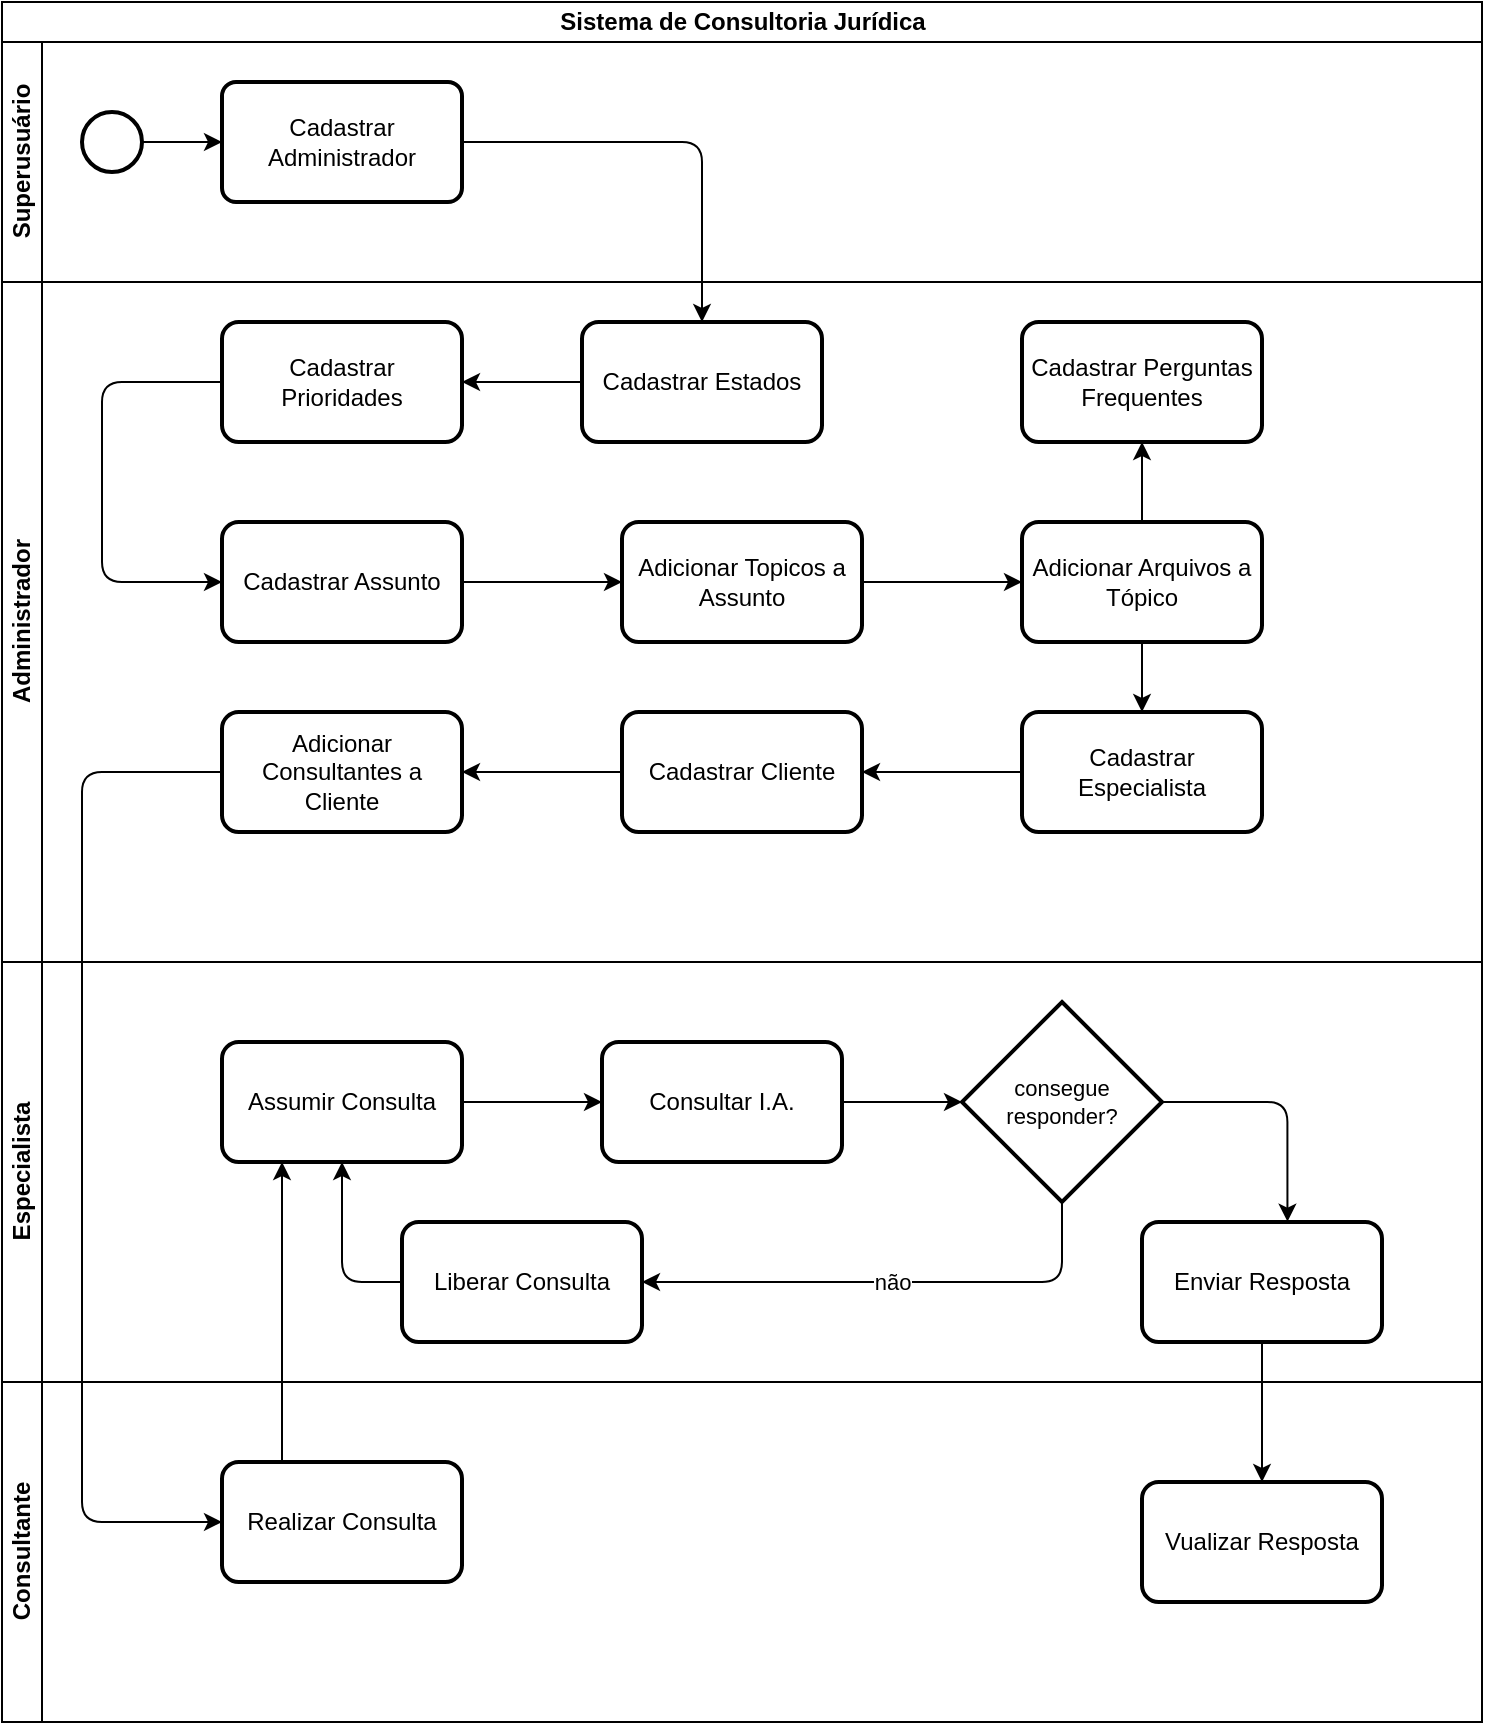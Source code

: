 <mxfile>
    <diagram id="FaBFSaCxRrT3q6eClwt_" name="Page-1">
        <mxGraphModel dx="932" dy="514" grid="1" gridSize="10" guides="1" tooltips="1" connect="1" arrows="1" fold="1" page="1" pageScale="1" pageWidth="850" pageHeight="1100" math="0" shadow="0">
            <root>
                <mxCell id="0"/>
                <mxCell id="1" parent="0"/>
                <mxCell id="6" value="Sistema de Consultoria Jurídica" style="swimlane;childLayout=stackLayout;resizeParent=1;resizeParentMax=0;horizontal=1;startSize=20;horizontalStack=0;html=1;" parent="1" vertex="1">
                    <mxGeometry x="40" y="30" width="740" height="860" as="geometry"/>
                </mxCell>
                <mxCell id="7" value="Superusuário" style="swimlane;startSize=20;horizontal=0;html=1;" parent="6" vertex="1">
                    <mxGeometry y="20" width="740" height="120" as="geometry"/>
                </mxCell>
                <mxCell id="12" style="edgeStyle=none;html=1;entryX=0;entryY=0.5;entryDx=0;entryDy=0;" parent="7" source="10" target="11" edge="1">
                    <mxGeometry relative="1" as="geometry"/>
                </mxCell>
                <mxCell id="10" value="" style="strokeWidth=2;html=1;shape=mxgraph.flowchart.start_2;whiteSpace=wrap;" parent="7" vertex="1">
                    <mxGeometry x="40" y="35" width="30" height="30" as="geometry"/>
                </mxCell>
                <mxCell id="11" value="Cadastrar Administrador" style="rounded=1;whiteSpace=wrap;html=1;absoluteArcSize=1;arcSize=14;strokeWidth=2;" parent="7" vertex="1">
                    <mxGeometry x="110" y="20" width="120" height="60" as="geometry"/>
                </mxCell>
                <mxCell id="8" value="Administrador" style="swimlane;startSize=20;horizontal=0;html=1;" parent="6" vertex="1">
                    <mxGeometry y="140" width="740" height="340" as="geometry"/>
                </mxCell>
                <mxCell id="16" value="" style="edgeStyle=none;html=1;" edge="1" parent="8" source="13" target="15">
                    <mxGeometry relative="1" as="geometry"/>
                </mxCell>
                <mxCell id="13" value="Cadastrar Assunto" style="whiteSpace=wrap;html=1;rounded=1;arcSize=14;strokeWidth=2;" vertex="1" parent="8">
                    <mxGeometry x="110" y="120" width="120" height="60" as="geometry"/>
                </mxCell>
                <mxCell id="18" value="" style="edgeStyle=none;html=1;" edge="1" parent="8" source="15" target="17">
                    <mxGeometry relative="1" as="geometry"/>
                </mxCell>
                <mxCell id="15" value="Adicionar Topicos a Assunto" style="whiteSpace=wrap;html=1;rounded=1;arcSize=14;strokeWidth=2;" vertex="1" parent="8">
                    <mxGeometry x="310" y="120" width="120" height="60" as="geometry"/>
                </mxCell>
                <mxCell id="38" style="edgeStyle=orthogonalEdgeStyle;shape=connector;rounded=1;html=1;entryX=0.5;entryY=1;entryDx=0;entryDy=0;labelBackgroundColor=default;strokeColor=default;fontFamily=Helvetica;fontSize=11;fontColor=default;endArrow=classic;" edge="1" parent="8" source="17" target="37">
                    <mxGeometry relative="1" as="geometry"/>
                </mxCell>
                <mxCell id="39" style="edgeStyle=orthogonalEdgeStyle;shape=connector;rounded=1;html=1;exitX=0.5;exitY=1;exitDx=0;exitDy=0;entryX=0.5;entryY=0;entryDx=0;entryDy=0;labelBackgroundColor=default;strokeColor=default;fontFamily=Helvetica;fontSize=11;fontColor=default;endArrow=classic;" edge="1" parent="8" source="17" target="36">
                    <mxGeometry relative="1" as="geometry"/>
                </mxCell>
                <mxCell id="17" value="Adicionar Arquivos a Tópico" style="whiteSpace=wrap;html=1;rounded=1;arcSize=14;strokeWidth=2;" vertex="1" parent="8">
                    <mxGeometry x="510" y="120" width="120" height="60" as="geometry"/>
                </mxCell>
                <mxCell id="25" style="edgeStyle=orthogonalEdgeStyle;shape=connector;rounded=1;html=1;entryX=0;entryY=0.5;entryDx=0;entryDy=0;labelBackgroundColor=default;strokeColor=default;fontFamily=Helvetica;fontSize=11;fontColor=default;endArrow=classic;exitX=0;exitY=0.5;exitDx=0;exitDy=0;" edge="1" parent="8" source="19" target="13">
                    <mxGeometry relative="1" as="geometry">
                        <Array as="points">
                            <mxPoint x="50" y="50"/>
                            <mxPoint x="50" y="150"/>
                        </Array>
                    </mxGeometry>
                </mxCell>
                <mxCell id="19" value="Cadastrar&lt;br&gt;Prioridades" style="whiteSpace=wrap;html=1;rounded=1;arcSize=14;strokeWidth=2;" vertex="1" parent="8">
                    <mxGeometry x="110" y="20" width="120" height="60" as="geometry"/>
                </mxCell>
                <mxCell id="24" style="edgeStyle=orthogonalEdgeStyle;shape=connector;rounded=1;html=1;entryX=1;entryY=0.5;entryDx=0;entryDy=0;labelBackgroundColor=default;strokeColor=default;fontFamily=Helvetica;fontSize=11;fontColor=default;endArrow=classic;" edge="1" parent="8" source="20" target="19">
                    <mxGeometry relative="1" as="geometry"/>
                </mxCell>
                <mxCell id="20" value="Cadastrar Estados" style="whiteSpace=wrap;html=1;rounded=1;arcSize=14;strokeWidth=2;" vertex="1" parent="8">
                    <mxGeometry x="290" y="20" width="120" height="60" as="geometry"/>
                </mxCell>
                <mxCell id="41" value="" style="edgeStyle=orthogonalEdgeStyle;shape=connector;rounded=1;html=1;labelBackgroundColor=default;strokeColor=default;fontFamily=Helvetica;fontSize=11;fontColor=default;endArrow=classic;" edge="1" parent="8" source="36" target="40">
                    <mxGeometry relative="1" as="geometry"/>
                </mxCell>
                <mxCell id="36" value="Cadastrar Especialista" style="whiteSpace=wrap;html=1;rounded=1;arcSize=14;strokeWidth=2;" vertex="1" parent="8">
                    <mxGeometry x="510" y="215" width="120" height="60" as="geometry"/>
                </mxCell>
                <mxCell id="37" value="Cadastrar Perguntas Frequentes" style="whiteSpace=wrap;html=1;rounded=1;arcSize=14;strokeWidth=2;" vertex="1" parent="8">
                    <mxGeometry x="510" y="20" width="120" height="60" as="geometry"/>
                </mxCell>
                <mxCell id="43" style="edgeStyle=orthogonalEdgeStyle;shape=connector;rounded=1;html=1;exitX=0;exitY=0.5;exitDx=0;exitDy=0;entryX=1;entryY=0.5;entryDx=0;entryDy=0;labelBackgroundColor=default;strokeColor=default;fontFamily=Helvetica;fontSize=11;fontColor=default;endArrow=classic;" edge="1" parent="8" source="40" target="42">
                    <mxGeometry relative="1" as="geometry"/>
                </mxCell>
                <mxCell id="40" value="Cadastrar Cliente" style="whiteSpace=wrap;html=1;rounded=1;arcSize=14;strokeWidth=2;" vertex="1" parent="8">
                    <mxGeometry x="310" y="215" width="120" height="60" as="geometry"/>
                </mxCell>
                <mxCell id="42" value="Adicionar Consultantes a Cliente" style="whiteSpace=wrap;html=1;rounded=1;arcSize=14;strokeWidth=2;" vertex="1" parent="8">
                    <mxGeometry x="110" y="215" width="120" height="60" as="geometry"/>
                </mxCell>
                <mxCell id="9" value="Especialista" style="swimlane;startSize=20;horizontal=0;html=1;" parent="6" vertex="1">
                    <mxGeometry y="480" width="740" height="210" as="geometry"/>
                </mxCell>
                <mxCell id="92" style="edgeStyle=orthogonalEdgeStyle;shape=connector;rounded=1;html=1;exitX=1;exitY=0.5;exitDx=0;exitDy=0;entryX=0;entryY=0.5;entryDx=0;entryDy=0;labelBackgroundColor=default;strokeColor=default;fontFamily=Helvetica;fontSize=11;fontColor=default;endArrow=classic;" edge="1" parent="9" source="49" target="51">
                    <mxGeometry relative="1" as="geometry"/>
                </mxCell>
                <mxCell id="49" value="Assumir Consulta" style="whiteSpace=wrap;html=1;rounded=1;arcSize=14;strokeWidth=2;" vertex="1" parent="9">
                    <mxGeometry x="110" y="40" width="120" height="60" as="geometry"/>
                </mxCell>
                <mxCell id="90" value="não" style="edgeStyle=orthogonalEdgeStyle;shape=connector;rounded=1;html=1;entryX=1;entryY=0.5;entryDx=0;entryDy=0;labelBackgroundColor=default;strokeColor=default;fontFamily=Helvetica;fontSize=11;fontColor=default;endArrow=classic;exitX=0.5;exitY=1;exitDx=0;exitDy=0;exitPerimeter=0;" edge="1" parent="9" source="50" target="85">
                    <mxGeometry relative="1" as="geometry"/>
                </mxCell>
                <mxCell id="94" style="edgeStyle=orthogonalEdgeStyle;shape=connector;rounded=1;html=1;entryX=0.606;entryY=-0.003;entryDx=0;entryDy=0;entryPerimeter=0;labelBackgroundColor=default;strokeColor=default;fontFamily=Helvetica;fontSize=11;fontColor=default;endArrow=classic;" edge="1" parent="9" source="50" target="83">
                    <mxGeometry relative="1" as="geometry">
                        <Array as="points">
                            <mxPoint x="643" y="70"/>
                        </Array>
                    </mxGeometry>
                </mxCell>
                <mxCell id="50" value="consegue responder?" style="strokeWidth=2;html=1;shape=mxgraph.flowchart.decision;whiteSpace=wrap;fontFamily=Helvetica;fontSize=11;fontColor=default;" vertex="1" parent="9">
                    <mxGeometry x="480" y="20" width="100" height="100" as="geometry"/>
                </mxCell>
                <mxCell id="93" style="edgeStyle=orthogonalEdgeStyle;shape=connector;rounded=1;html=1;entryX=0;entryY=0.5;entryDx=0;entryDy=0;entryPerimeter=0;labelBackgroundColor=default;strokeColor=default;fontFamily=Helvetica;fontSize=11;fontColor=default;endArrow=classic;" edge="1" parent="9" source="51" target="50">
                    <mxGeometry relative="1" as="geometry"/>
                </mxCell>
                <mxCell id="51" value="Consultar I.A." style="whiteSpace=wrap;html=1;rounded=1;arcSize=14;strokeWidth=2;" vertex="1" parent="9">
                    <mxGeometry x="300" y="40" width="120" height="60" as="geometry"/>
                </mxCell>
                <mxCell id="83" value="Enviar Resposta" style="whiteSpace=wrap;html=1;rounded=1;arcSize=14;strokeWidth=2;" vertex="1" parent="9">
                    <mxGeometry x="570" y="130" width="120" height="60" as="geometry"/>
                </mxCell>
                <mxCell id="85" value="Liberar Consulta" style="whiteSpace=wrap;html=1;rounded=1;arcSize=14;strokeWidth=2;" vertex="1" parent="9">
                    <mxGeometry x="200" y="130" width="120" height="60" as="geometry"/>
                </mxCell>
                <mxCell id="91" style="edgeStyle=orthogonalEdgeStyle;shape=connector;rounded=1;html=1;labelBackgroundColor=default;strokeColor=default;fontFamily=Helvetica;fontSize=11;fontColor=default;endArrow=classic;entryX=0.5;entryY=1;entryDx=0;entryDy=0;exitX=0;exitY=0.5;exitDx=0;exitDy=0;" edge="1" parent="9" source="85" target="49">
                    <mxGeometry relative="1" as="geometry">
                        <mxPoint x="170" y="110" as="targetPoint"/>
                    </mxGeometry>
                </mxCell>
                <mxCell id="47" value="Consultante" style="swimlane;startSize=20;horizontal=0;html=1;" vertex="1" parent="6">
                    <mxGeometry y="690" width="740" height="170" as="geometry"/>
                </mxCell>
                <mxCell id="44" value="Realizar Consulta" style="whiteSpace=wrap;html=1;rounded=1;arcSize=14;strokeWidth=2;" vertex="1" parent="47">
                    <mxGeometry x="110" y="40" width="120" height="60" as="geometry"/>
                </mxCell>
                <mxCell id="84" value="Vualizar Resposta" style="whiteSpace=wrap;html=1;rounded=1;arcSize=14;strokeWidth=2;" vertex="1" parent="47">
                    <mxGeometry x="570" y="50" width="120" height="60" as="geometry"/>
                </mxCell>
                <mxCell id="23" style="edgeStyle=orthogonalEdgeStyle;html=1;exitX=1;exitY=0.5;exitDx=0;exitDy=0;entryX=0.5;entryY=0;entryDx=0;entryDy=0;" edge="1" parent="6" source="11" target="20">
                    <mxGeometry relative="1" as="geometry"/>
                </mxCell>
                <mxCell id="48" style="edgeStyle=orthogonalEdgeStyle;shape=connector;rounded=1;html=1;labelBackgroundColor=default;strokeColor=default;fontFamily=Helvetica;fontSize=11;fontColor=default;endArrow=classic;exitX=0;exitY=0.5;exitDx=0;exitDy=0;entryX=0;entryY=0.5;entryDx=0;entryDy=0;" edge="1" parent="6" source="42" target="44">
                    <mxGeometry relative="1" as="geometry">
                        <Array as="points">
                            <mxPoint x="40" y="385"/>
                            <mxPoint x="40" y="760"/>
                        </Array>
                    </mxGeometry>
                </mxCell>
                <mxCell id="86" style="edgeStyle=orthogonalEdgeStyle;shape=connector;rounded=1;html=1;entryX=0.25;entryY=1;entryDx=0;entryDy=0;labelBackgroundColor=default;strokeColor=default;fontFamily=Helvetica;fontSize=11;fontColor=default;endArrow=classic;exitX=0.25;exitY=0;exitDx=0;exitDy=0;" edge="1" parent="6" source="44" target="49">
                    <mxGeometry relative="1" as="geometry"/>
                </mxCell>
                <mxCell id="95" style="edgeStyle=orthogonalEdgeStyle;shape=connector;rounded=1;html=1;entryX=0.5;entryY=0;entryDx=0;entryDy=0;labelBackgroundColor=default;strokeColor=default;fontFamily=Helvetica;fontSize=11;fontColor=default;endArrow=classic;" edge="1" parent="6" source="83" target="84">
                    <mxGeometry relative="1" as="geometry"/>
                </mxCell>
            </root>
        </mxGraphModel>
    </diagram>
</mxfile>